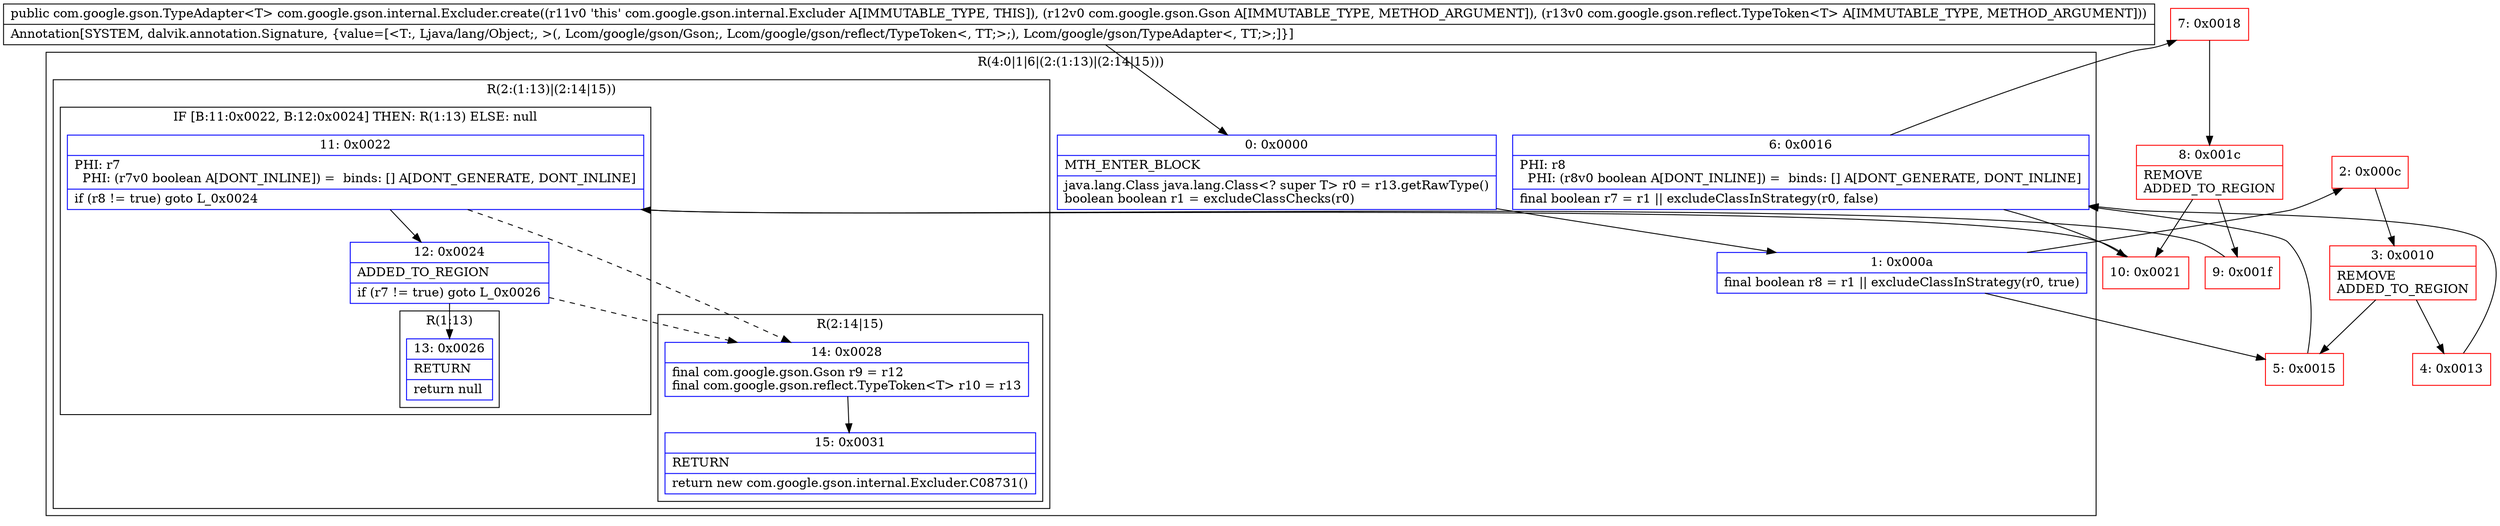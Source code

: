 digraph "CFG forcom.google.gson.internal.Excluder.create(Lcom\/google\/gson\/Gson;Lcom\/google\/gson\/reflect\/TypeToken;)Lcom\/google\/gson\/TypeAdapter;" {
subgraph cluster_Region_751938105 {
label = "R(4:0|1|6|(2:(1:13)|(2:14|15)))";
node [shape=record,color=blue];
Node_0 [shape=record,label="{0\:\ 0x0000|MTH_ENTER_BLOCK\l|java.lang.Class java.lang.Class\<? super T\> r0 = r13.getRawType()\lboolean boolean r1 = excludeClassChecks(r0)\l}"];
Node_1 [shape=record,label="{1\:\ 0x000a|final boolean r8 = r1 \|\| excludeClassInStrategy(r0, true)\l}"];
Node_6 [shape=record,label="{6\:\ 0x0016|PHI: r8 \l  PHI: (r8v0 boolean A[DONT_INLINE]) =  binds: [] A[DONT_GENERATE, DONT_INLINE]\l|final boolean r7 = r1 \|\| excludeClassInStrategy(r0, false)\l}"];
subgraph cluster_Region_1860461709 {
label = "R(2:(1:13)|(2:14|15))";
node [shape=record,color=blue];
subgraph cluster_IfRegion_140624384 {
label = "IF [B:11:0x0022, B:12:0x0024] THEN: R(1:13) ELSE: null";
node [shape=record,color=blue];
Node_11 [shape=record,label="{11\:\ 0x0022|PHI: r7 \l  PHI: (r7v0 boolean A[DONT_INLINE]) =  binds: [] A[DONT_GENERATE, DONT_INLINE]\l|if (r8 != true) goto L_0x0024\l}"];
Node_12 [shape=record,label="{12\:\ 0x0024|ADDED_TO_REGION\l|if (r7 != true) goto L_0x0026\l}"];
subgraph cluster_Region_1506554401 {
label = "R(1:13)";
node [shape=record,color=blue];
Node_13 [shape=record,label="{13\:\ 0x0026|RETURN\l|return null\l}"];
}
}
subgraph cluster_Region_887113881 {
label = "R(2:14|15)";
node [shape=record,color=blue];
Node_14 [shape=record,label="{14\:\ 0x0028|final com.google.gson.Gson r9 = r12\lfinal com.google.gson.reflect.TypeToken\<T\> r10 = r13\l}"];
Node_15 [shape=record,label="{15\:\ 0x0031|RETURN\l|return new com.google.gson.internal.Excluder.C08731()\l}"];
}
}
}
Node_2 [shape=record,color=red,label="{2\:\ 0x000c}"];
Node_3 [shape=record,color=red,label="{3\:\ 0x0010|REMOVE\lADDED_TO_REGION\l}"];
Node_4 [shape=record,color=red,label="{4\:\ 0x0013}"];
Node_5 [shape=record,color=red,label="{5\:\ 0x0015}"];
Node_7 [shape=record,color=red,label="{7\:\ 0x0018}"];
Node_8 [shape=record,color=red,label="{8\:\ 0x001c|REMOVE\lADDED_TO_REGION\l}"];
Node_9 [shape=record,color=red,label="{9\:\ 0x001f}"];
Node_10 [shape=record,color=red,label="{10\:\ 0x0021}"];
MethodNode[shape=record,label="{public com.google.gson.TypeAdapter\<T\> com.google.gson.internal.Excluder.create((r11v0 'this' com.google.gson.internal.Excluder A[IMMUTABLE_TYPE, THIS]), (r12v0 com.google.gson.Gson A[IMMUTABLE_TYPE, METHOD_ARGUMENT]), (r13v0 com.google.gson.reflect.TypeToken\<T\> A[IMMUTABLE_TYPE, METHOD_ARGUMENT]))  | Annotation[SYSTEM, dalvik.annotation.Signature, \{value=[\<T:, Ljava\/lang\/Object;, \>(, Lcom\/google\/gson\/Gson;, Lcom\/google\/gson\/reflect\/TypeToken\<, TT;\>;), Lcom\/google\/gson\/TypeAdapter\<, TT;\>;]\}]\l}"];
MethodNode -> Node_0;
Node_0 -> Node_1;
Node_1 -> Node_2;
Node_1 -> Node_5;
Node_6 -> Node_7;
Node_6 -> Node_10;
Node_11 -> Node_12;
Node_11 -> Node_14[style=dashed];
Node_12 -> Node_13;
Node_12 -> Node_14[style=dashed];
Node_14 -> Node_15;
Node_2 -> Node_3;
Node_3 -> Node_4;
Node_3 -> Node_5;
Node_4 -> Node_6;
Node_5 -> Node_6;
Node_7 -> Node_8;
Node_8 -> Node_9;
Node_8 -> Node_10;
Node_9 -> Node_11;
Node_10 -> Node_11;
}


